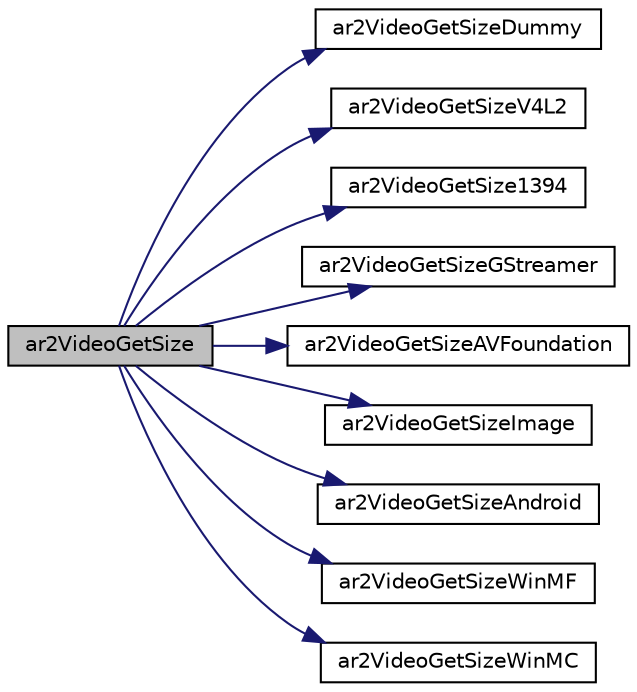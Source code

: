 digraph "ar2VideoGetSize"
{
 // INTERACTIVE_SVG=YES
  edge [fontname="Helvetica",fontsize="10",labelfontname="Helvetica",labelfontsize="10"];
  node [fontname="Helvetica",fontsize="10",shape=record];
  rankdir="LR";
  Node1 [label="ar2VideoGetSize",height=0.2,width=0.4,color="black", fillcolor="grey75", style="filled", fontcolor="black"];
  Node1 -> Node2 [color="midnightblue",fontsize="10",style="solid",fontname="Helvetica"];
  Node2 [label="ar2VideoGetSizeDummy",height=0.2,width=0.4,color="black", fillcolor="white", style="filled",URL="$video_dummy_8h.html#a98be3ece55a3751acf6653ccd4d76c57"];
  Node1 -> Node3 [color="midnightblue",fontsize="10",style="solid",fontname="Helvetica"];
  Node3 [label="ar2VideoGetSizeV4L2",height=0.2,width=0.4,color="black", fillcolor="white", style="filled",URL="$video_v4_l2_8h.html#a4cd15e53200db9db8334fa4c42fc1b56"];
  Node1 -> Node4 [color="midnightblue",fontsize="10",style="solid",fontname="Helvetica"];
  Node4 [label="ar2VideoGetSize1394",height=0.2,width=0.4,color="black", fillcolor="white", style="filled",URL="$video1394_8h.html#a8edcf3e75cdc9d9a0a46e5c949fe024c"];
  Node1 -> Node5 [color="midnightblue",fontsize="10",style="solid",fontname="Helvetica"];
  Node5 [label="ar2VideoGetSizeGStreamer",height=0.2,width=0.4,color="black", fillcolor="white", style="filled",URL="$video_g_streamer_8h.html#aa84189152d651e38fa85b0986e684ce8"];
  Node1 -> Node6 [color="midnightblue",fontsize="10",style="solid",fontname="Helvetica"];
  Node6 [label="ar2VideoGetSizeAVFoundation",height=0.2,width=0.4,color="black", fillcolor="white", style="filled",URL="$video_a_v_foundation_8h.html#a039c73ba8a3e6ec85abe801637b2be6f"];
  Node1 -> Node7 [color="midnightblue",fontsize="10",style="solid",fontname="Helvetica"];
  Node7 [label="ar2VideoGetSizeImage",height=0.2,width=0.4,color="black", fillcolor="white", style="filled",URL="$video_image_8h.html#a0faf54541ccba547d219e20002c36302"];
  Node1 -> Node8 [color="midnightblue",fontsize="10",style="solid",fontname="Helvetica"];
  Node8 [label="ar2VideoGetSizeAndroid",height=0.2,width=0.4,color="black", fillcolor="white", style="filled",URL="$video_android_8h.html#aafb49599502c8ce1d9f2c360cbb86caa"];
  Node1 -> Node9 [color="midnightblue",fontsize="10",style="solid",fontname="Helvetica"];
  Node9 [label="ar2VideoGetSizeWinMF",height=0.2,width=0.4,color="black", fillcolor="white", style="filled",URL="$video_windows_media_foundation_8h.html#a670364f7f40df32ad511d1316453c2fd"];
  Node1 -> Node10 [color="midnightblue",fontsize="10",style="solid",fontname="Helvetica"];
  Node10 [label="ar2VideoGetSizeWinMC",height=0.2,width=0.4,color="black", fillcolor="white", style="filled",URL="$video_windows_media_capture_8h.html#a807da9f971ea25ef248a4ece4593ab9d"];
}
